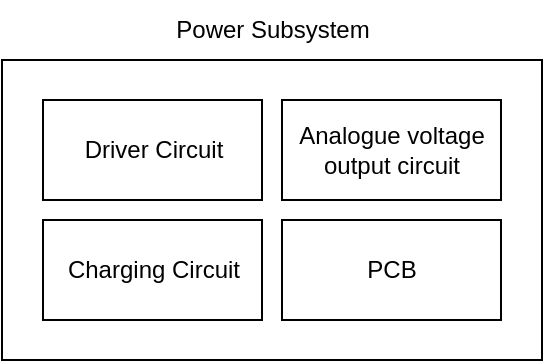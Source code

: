 <mxfile version="24.2.3" type="github">
  <diagram name="Page-1" id="sEi6zrj-x4Gcng2DzlMM">
    <mxGraphModel dx="890" dy="384" grid="1" gridSize="10" guides="1" tooltips="1" connect="1" arrows="1" fold="1" page="1" pageScale="1" pageWidth="827" pageHeight="1169" math="0" shadow="0">
      <root>
        <mxCell id="0" />
        <mxCell id="1" parent="0" />
        <mxCell id="D8IytL0E8ol-18z53MpY-10" value="" style="rounded=0;whiteSpace=wrap;html=1;" vertex="1" parent="1">
          <mxGeometry x="160" y="270" width="270" height="150" as="geometry" />
        </mxCell>
        <mxCell id="D8IytL0E8ol-18z53MpY-1" value="PCB" style="rounded=0;whiteSpace=wrap;html=1;" vertex="1" parent="1">
          <mxGeometry x="300" y="350" width="109.5" height="50" as="geometry" />
        </mxCell>
        <mxCell id="D8IytL0E8ol-18z53MpY-3" value="Charging Circuit" style="rounded=0;whiteSpace=wrap;html=1;" vertex="1" parent="1">
          <mxGeometry x="180.5" y="350" width="109.5" height="50" as="geometry" />
        </mxCell>
        <mxCell id="D8IytL0E8ol-18z53MpY-8" value="Driver Circuit" style="rounded=0;whiteSpace=wrap;html=1;" vertex="1" parent="1">
          <mxGeometry x="180.5" y="290" width="109.5" height="50" as="geometry" />
        </mxCell>
        <mxCell id="D8IytL0E8ol-18z53MpY-9" value="Analogue voltage output circuit" style="rounded=0;whiteSpace=wrap;html=1;" vertex="1" parent="1">
          <mxGeometry x="300" y="290" width="109.5" height="50" as="geometry" />
        </mxCell>
        <mxCell id="D8IytL0E8ol-18z53MpY-11" value="Power Subsystem" style="text;html=1;align=center;verticalAlign=middle;whiteSpace=wrap;rounded=0;" vertex="1" parent="1">
          <mxGeometry x="232.5" y="240" width="125" height="30" as="geometry" />
        </mxCell>
      </root>
    </mxGraphModel>
  </diagram>
</mxfile>
